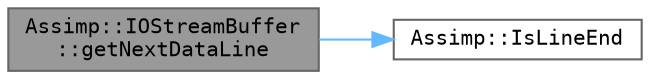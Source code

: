 digraph "Assimp::IOStreamBuffer::getNextDataLine"
{
 // LATEX_PDF_SIZE
  bgcolor="transparent";
  edge [fontname=Terminal,fontsize=10,labelfontname=Helvetica,labelfontsize=10];
  node [fontname=Terminal,fontsize=10,shape=box,height=0.2,width=0.4];
  rankdir="LR";
  Node1 [label="Assimp::IOStreamBuffer\l::getNextDataLine",height=0.2,width=0.4,color="gray40", fillcolor="grey60", style="filled", fontcolor="black",tooltip="Will read the next line."];
  Node1 -> Node2 [color="steelblue1",style="solid"];
  Node2 [label="Assimp::IsLineEnd",height=0.2,width=0.4,color="grey40", fillcolor="white", style="filled",URL="$namespace_assimp.html#a99092e9b63e3e8bb88dc63e141d7157f",tooltip=" "];
}
